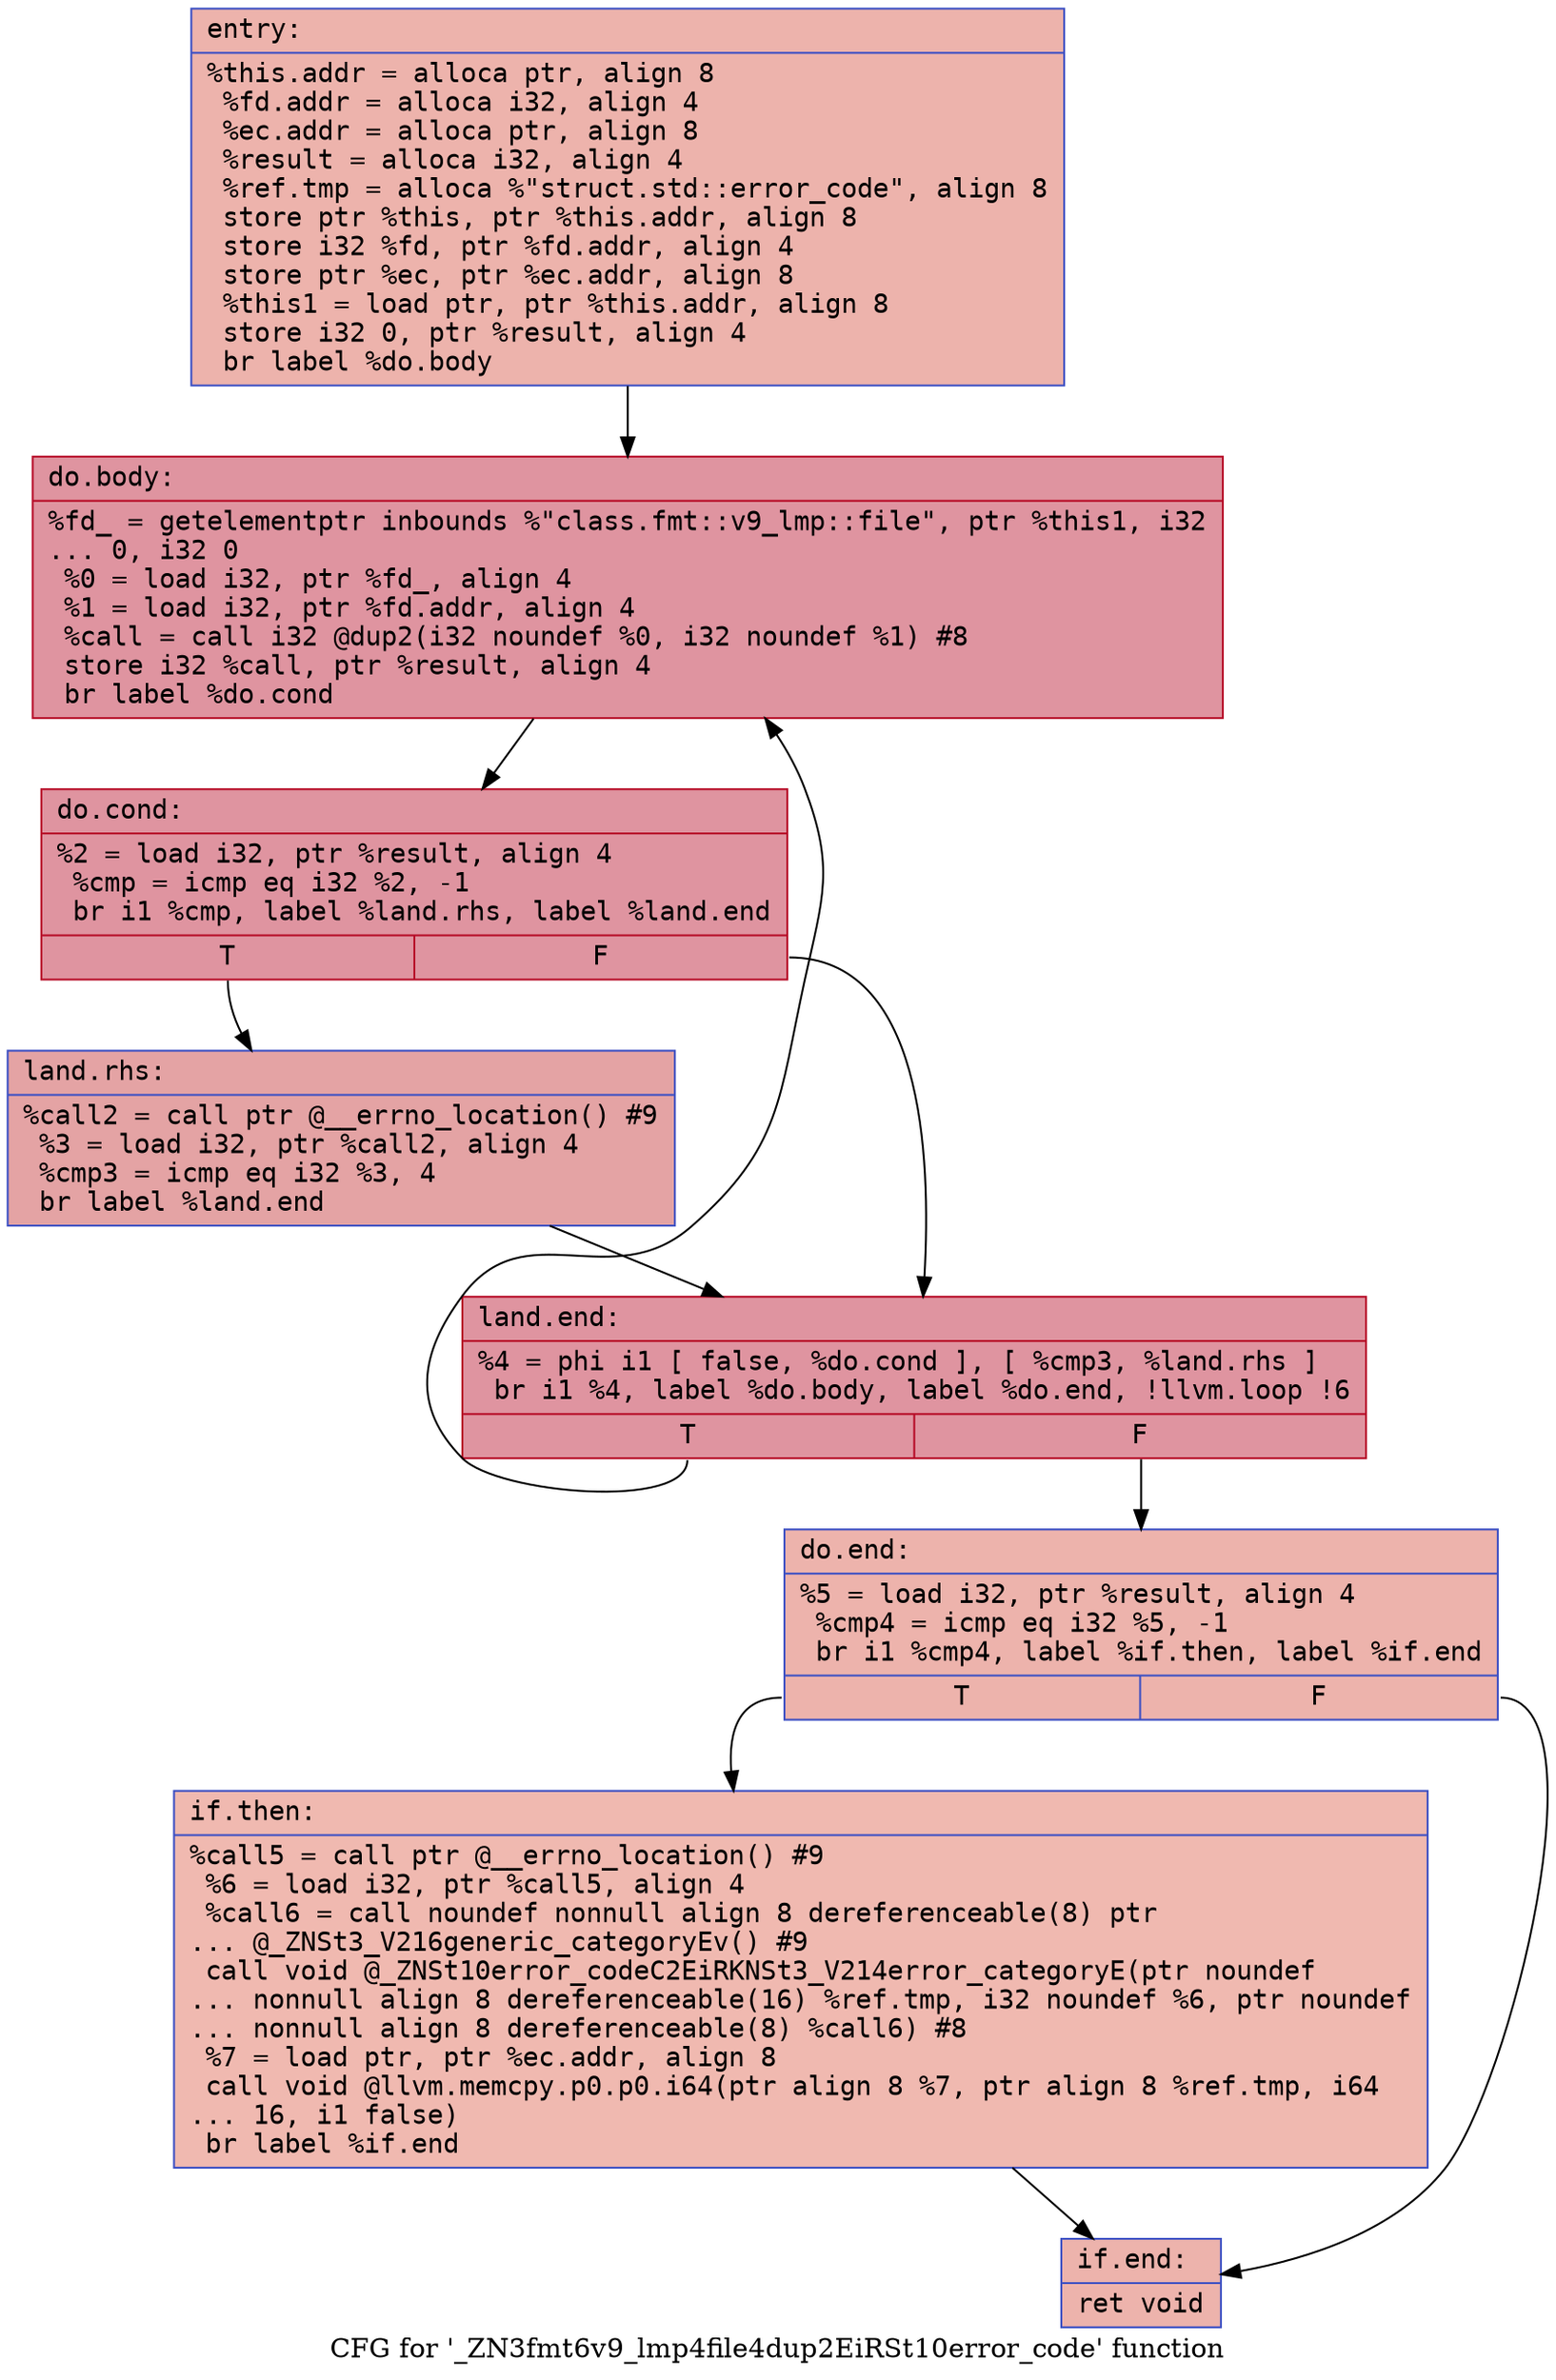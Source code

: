 digraph "CFG for '_ZN3fmt6v9_lmp4file4dup2EiRSt10error_code' function" {
	label="CFG for '_ZN3fmt6v9_lmp4file4dup2EiRSt10error_code' function";

	Node0x55957a4b1ea0 [shape=record,color="#3d50c3ff", style=filled, fillcolor="#d6524470" fontname="Courier",label="{entry:\l|  %this.addr = alloca ptr, align 8\l  %fd.addr = alloca i32, align 4\l  %ec.addr = alloca ptr, align 8\l  %result = alloca i32, align 4\l  %ref.tmp = alloca %\"struct.std::error_code\", align 8\l  store ptr %this, ptr %this.addr, align 8\l  store i32 %fd, ptr %fd.addr, align 4\l  store ptr %ec, ptr %ec.addr, align 8\l  %this1 = load ptr, ptr %this.addr, align 8\l  store i32 0, ptr %result, align 4\l  br label %do.body\l}"];
	Node0x55957a4b1ea0 -> Node0x55957a4b2570[tooltip="entry -> do.body\nProbability 100.00%" ];
	Node0x55957a4b2570 [shape=record,color="#b70d28ff", style=filled, fillcolor="#b70d2870" fontname="Courier",label="{do.body:\l|  %fd_ = getelementptr inbounds %\"class.fmt::v9_lmp::file\", ptr %this1, i32\l... 0, i32 0\l  %0 = load i32, ptr %fd_, align 4\l  %1 = load i32, ptr %fd.addr, align 4\l  %call = call i32 @dup2(i32 noundef %0, i32 noundef %1) #8\l  store i32 %call, ptr %result, align 4\l  br label %do.cond\l}"];
	Node0x55957a4b2570 -> Node0x55957a4b2be0[tooltip="do.body -> do.cond\nProbability 100.00%" ];
	Node0x55957a4b2be0 [shape=record,color="#b70d28ff", style=filled, fillcolor="#b70d2870" fontname="Courier",label="{do.cond:\l|  %2 = load i32, ptr %result, align 4\l  %cmp = icmp eq i32 %2, -1\l  br i1 %cmp, label %land.rhs, label %land.end\l|{<s0>T|<s1>F}}"];
	Node0x55957a4b2be0:s0 -> Node0x55957a4b2d40[tooltip="do.cond -> land.rhs\nProbability 37.50%" ];
	Node0x55957a4b2be0:s1 -> Node0x55957a4b2dc0[tooltip="do.cond -> land.end\nProbability 62.50%" ];
	Node0x55957a4b2d40 [shape=record,color="#3d50c3ff", style=filled, fillcolor="#c32e3170" fontname="Courier",label="{land.rhs:\l|  %call2 = call ptr @__errno_location() #9\l  %3 = load i32, ptr %call2, align 4\l  %cmp3 = icmp eq i32 %3, 4\l  br label %land.end\l}"];
	Node0x55957a4b2d40 -> Node0x55957a4b2dc0[tooltip="land.rhs -> land.end\nProbability 100.00%" ];
	Node0x55957a4b2dc0 [shape=record,color="#b70d28ff", style=filled, fillcolor="#b70d2870" fontname="Courier",label="{land.end:\l|  %4 = phi i1 [ false, %do.cond ], [ %cmp3, %land.rhs ]\l  br i1 %4, label %do.body, label %do.end, !llvm.loop !6\l|{<s0>T|<s1>F}}"];
	Node0x55957a4b2dc0:s0 -> Node0x55957a4b2570[tooltip="land.end -> do.body\nProbability 96.88%" ];
	Node0x55957a4b2dc0:s1 -> Node0x55957a4b31b0[tooltip="land.end -> do.end\nProbability 3.12%" ];
	Node0x55957a4b31b0 [shape=record,color="#3d50c3ff", style=filled, fillcolor="#d6524470" fontname="Courier",label="{do.end:\l|  %5 = load i32, ptr %result, align 4\l  %cmp4 = icmp eq i32 %5, -1\l  br i1 %cmp4, label %if.then, label %if.end\l|{<s0>T|<s1>F}}"];
	Node0x55957a4b31b0:s0 -> Node0x55957a4b34f0[tooltip="do.end -> if.then\nProbability 37.50%" ];
	Node0x55957a4b31b0:s1 -> Node0x55957a4b3560[tooltip="do.end -> if.end\nProbability 62.50%" ];
	Node0x55957a4b34f0 [shape=record,color="#3d50c3ff", style=filled, fillcolor="#de614d70" fontname="Courier",label="{if.then:\l|  %call5 = call ptr @__errno_location() #9\l  %6 = load i32, ptr %call5, align 4\l  %call6 = call noundef nonnull align 8 dereferenceable(8) ptr\l... @_ZNSt3_V216generic_categoryEv() #9\l  call void @_ZNSt10error_codeC2EiRKNSt3_V214error_categoryE(ptr noundef\l... nonnull align 8 dereferenceable(16) %ref.tmp, i32 noundef %6, ptr noundef\l... nonnull align 8 dereferenceable(8) %call6) #8\l  %7 = load ptr, ptr %ec.addr, align 8\l  call void @llvm.memcpy.p0.p0.i64(ptr align 8 %7, ptr align 8 %ref.tmp, i64\l... 16, i1 false)\l  br label %if.end\l}"];
	Node0x55957a4b34f0 -> Node0x55957a4b3560[tooltip="if.then -> if.end\nProbability 100.00%" ];
	Node0x55957a4b3560 [shape=record,color="#3d50c3ff", style=filled, fillcolor="#d6524470" fontname="Courier",label="{if.end:\l|  ret void\l}"];
}
